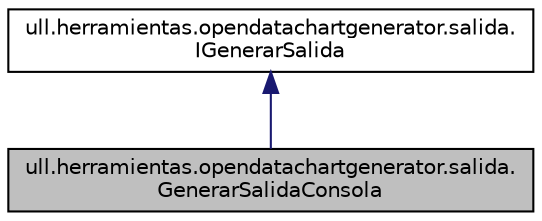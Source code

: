 digraph "ull.herramientas.opendatachartgenerator.salida.GenerarSalidaConsola"
{
  edge [fontname="Helvetica",fontsize="10",labelfontname="Helvetica",labelfontsize="10"];
  node [fontname="Helvetica",fontsize="10",shape=record];
  Node2 [label="ull.herramientas.opendatachartgenerator.salida.\lGenerarSalidaConsola",height=0.2,width=0.4,color="black", fillcolor="grey75", style="filled", fontcolor="black"];
  Node3 -> Node2 [dir="back",color="midnightblue",fontsize="10",style="solid",fontname="Helvetica"];
  Node3 [label="ull.herramientas.opendatachartgenerator.salida.\lIGenerarSalida",height=0.2,width=0.4,color="black", fillcolor="white", style="filled",URL="$interfaceull_1_1herramientas_1_1opendatachartgenerator_1_1salida_1_1_i_generar_salida.html",tooltip="interfaz para generar las salidas "];
}
